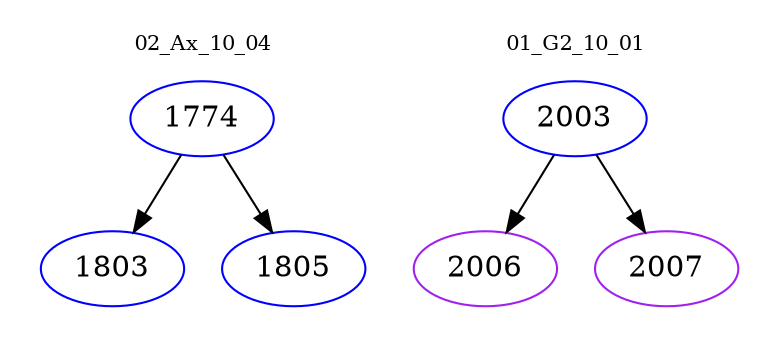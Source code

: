 digraph{
subgraph cluster_0 {
color = white
label = "02_Ax_10_04";
fontsize=10;
T0_1774 [label="1774", color="blue"]
T0_1774 -> T0_1803 [color="black"]
T0_1803 [label="1803", color="blue"]
T0_1774 -> T0_1805 [color="black"]
T0_1805 [label="1805", color="blue"]
}
subgraph cluster_1 {
color = white
label = "01_G2_10_01";
fontsize=10;
T1_2003 [label="2003", color="blue"]
T1_2003 -> T1_2006 [color="black"]
T1_2006 [label="2006", color="purple"]
T1_2003 -> T1_2007 [color="black"]
T1_2007 [label="2007", color="purple"]
}
}
